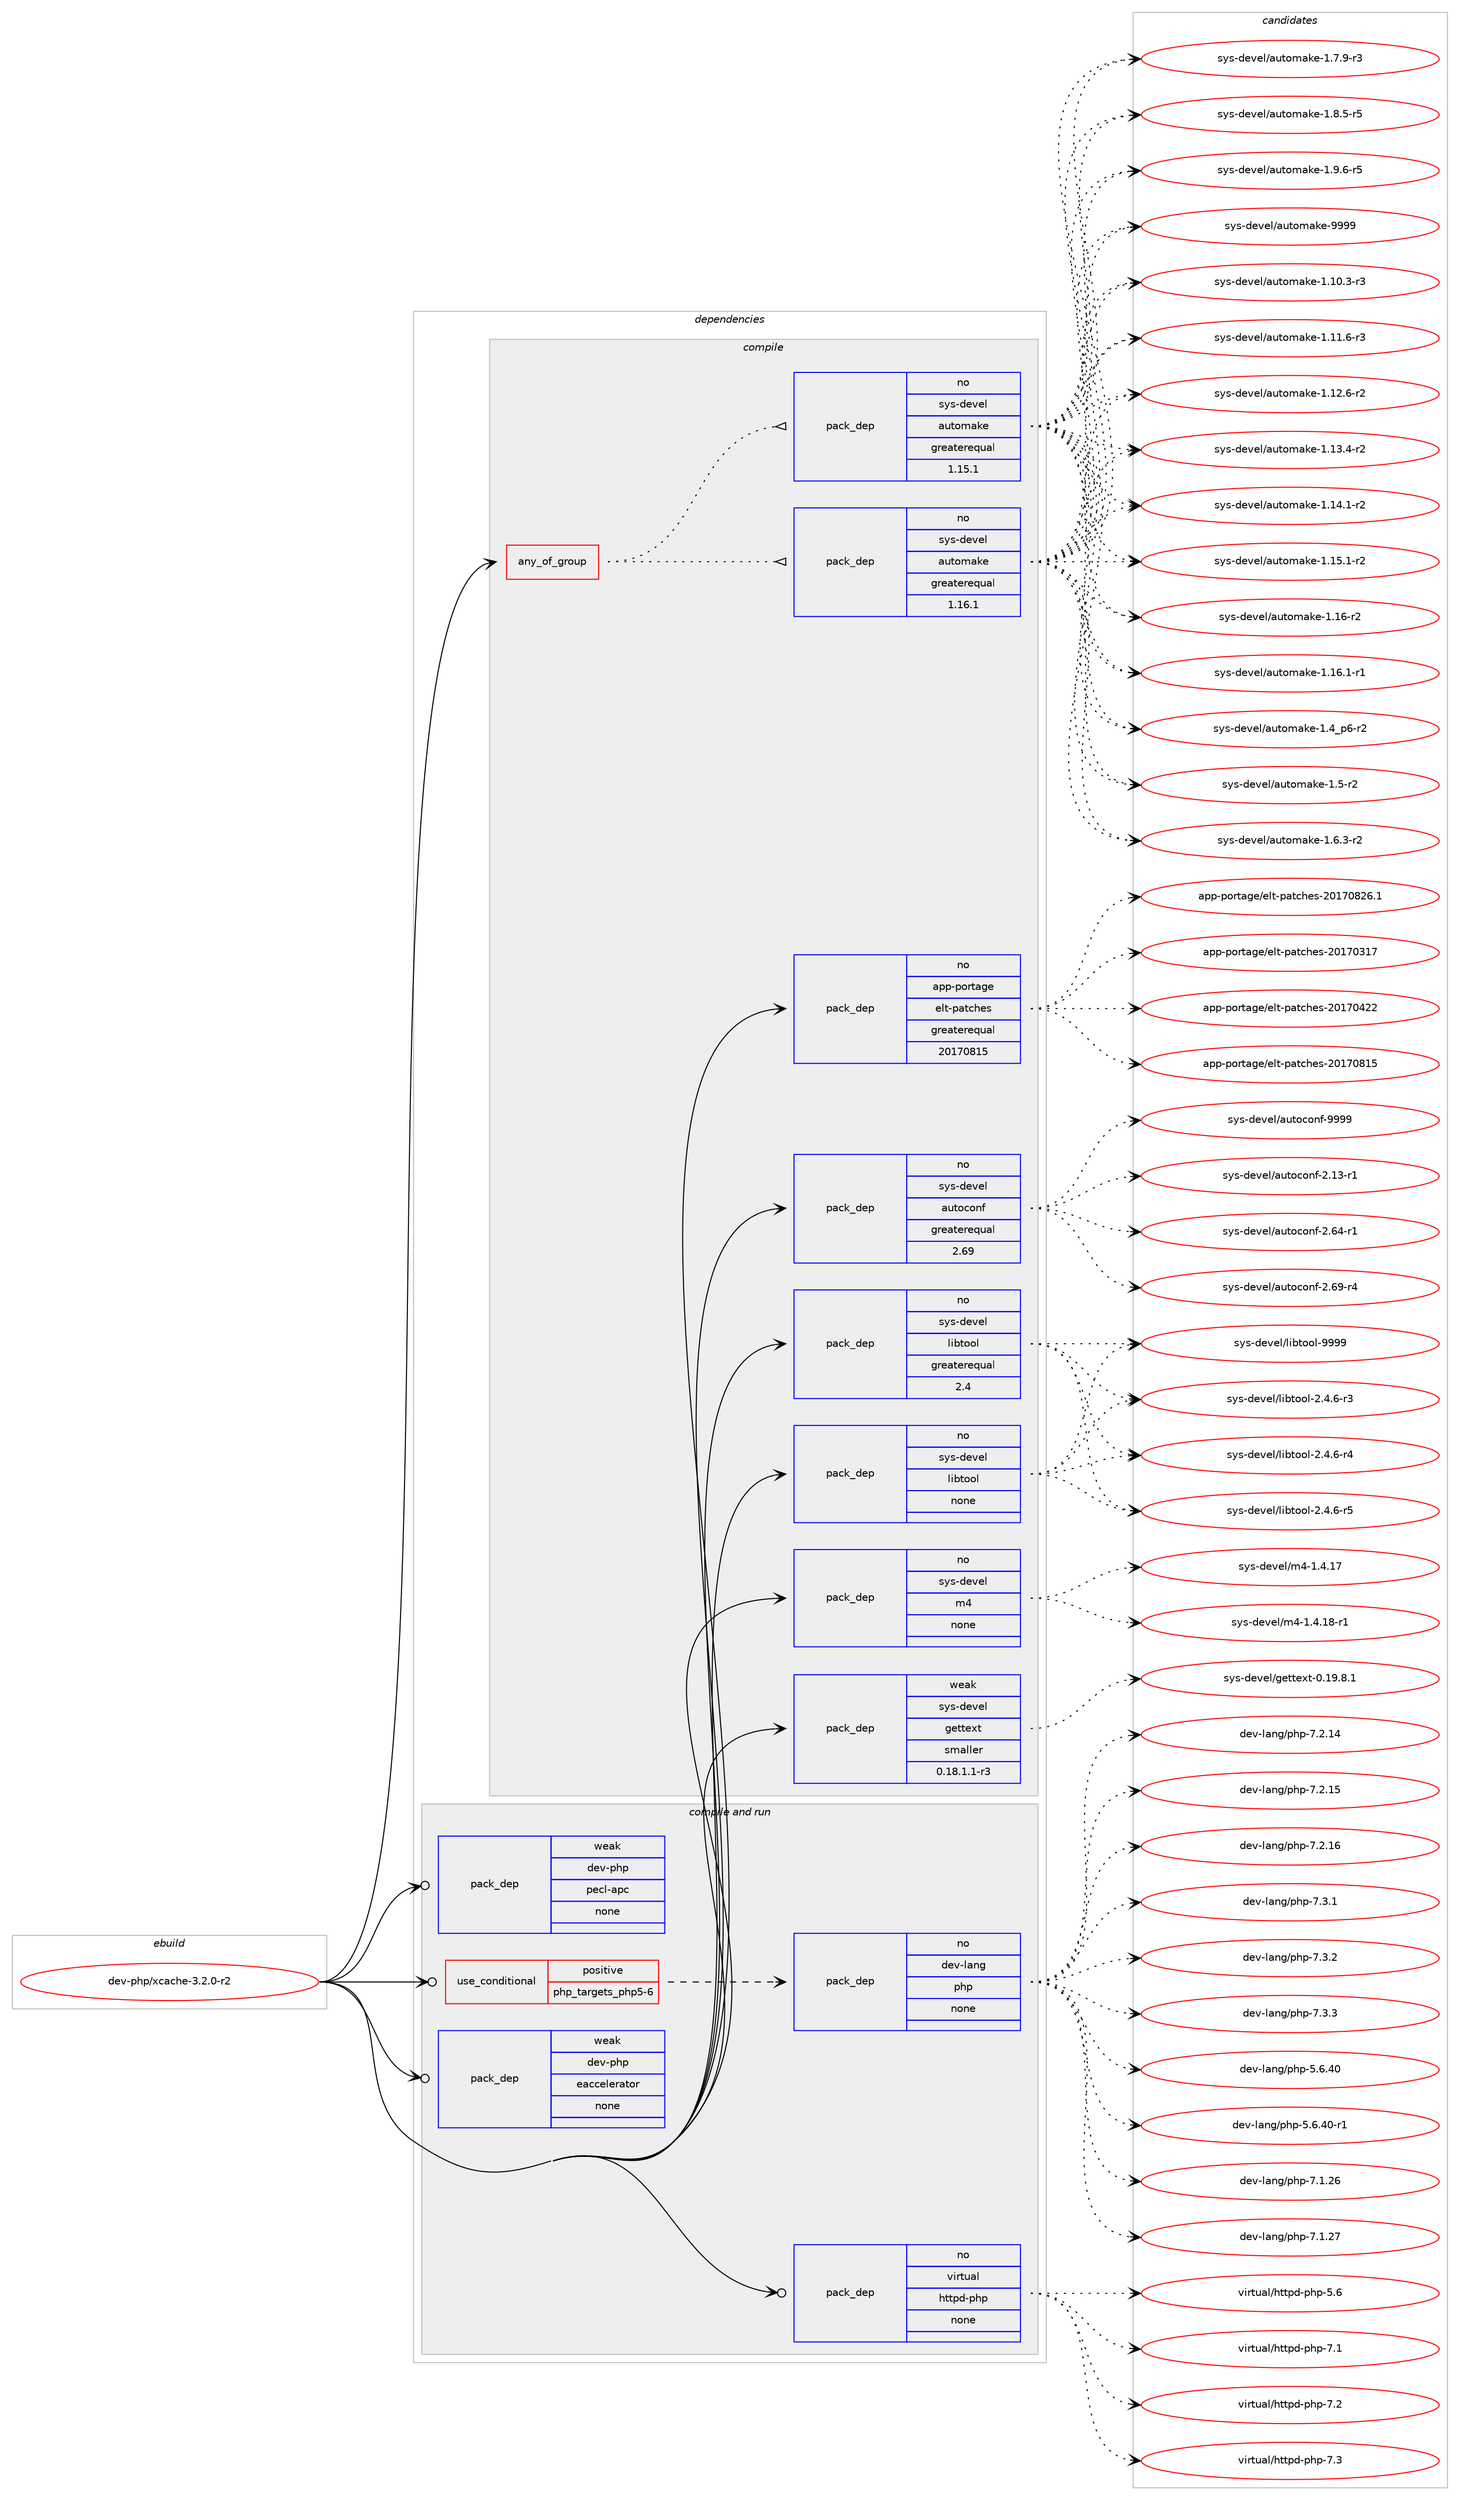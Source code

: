 digraph prolog {

# *************
# Graph options
# *************

newrank=true;
concentrate=true;
compound=true;
graph [rankdir=LR,fontname=Helvetica,fontsize=10,ranksep=1.5];#, ranksep=2.5, nodesep=0.2];
edge  [arrowhead=vee];
node  [fontname=Helvetica,fontsize=10];

# **********
# The ebuild
# **********

subgraph cluster_leftcol {
color=gray;
rank=same;
label=<<i>ebuild</i>>;
id [label="dev-php/xcache-3.2.0-r2", color=red, width=4, href="../dev-php/xcache-3.2.0-r2.svg"];
}

# ****************
# The dependencies
# ****************

subgraph cluster_midcol {
color=gray;
label=<<i>dependencies</i>>;
subgraph cluster_compile {
fillcolor="#eeeeee";
style=filled;
label=<<i>compile</i>>;
subgraph any22653 {
dependency1396314 [label=<<TABLE BORDER="0" CELLBORDER="1" CELLSPACING="0" CELLPADDING="4"><TR><TD CELLPADDING="10">any_of_group</TD></TR></TABLE>>, shape=none, color=red];subgraph pack1002943 {
dependency1396315 [label=<<TABLE BORDER="0" CELLBORDER="1" CELLSPACING="0" CELLPADDING="4" WIDTH="220"><TR><TD ROWSPAN="6" CELLPADDING="30">pack_dep</TD></TR><TR><TD WIDTH="110">no</TD></TR><TR><TD>sys-devel</TD></TR><TR><TD>automake</TD></TR><TR><TD>greaterequal</TD></TR><TR><TD>1.16.1</TD></TR></TABLE>>, shape=none, color=blue];
}
dependency1396314:e -> dependency1396315:w [weight=20,style="dotted",arrowhead="oinv"];
subgraph pack1002944 {
dependency1396316 [label=<<TABLE BORDER="0" CELLBORDER="1" CELLSPACING="0" CELLPADDING="4" WIDTH="220"><TR><TD ROWSPAN="6" CELLPADDING="30">pack_dep</TD></TR><TR><TD WIDTH="110">no</TD></TR><TR><TD>sys-devel</TD></TR><TR><TD>automake</TD></TR><TR><TD>greaterequal</TD></TR><TR><TD>1.15.1</TD></TR></TABLE>>, shape=none, color=blue];
}
dependency1396314:e -> dependency1396316:w [weight=20,style="dotted",arrowhead="oinv"];
}
id:e -> dependency1396314:w [weight=20,style="solid",arrowhead="vee"];
subgraph pack1002945 {
dependency1396317 [label=<<TABLE BORDER="0" CELLBORDER="1" CELLSPACING="0" CELLPADDING="4" WIDTH="220"><TR><TD ROWSPAN="6" CELLPADDING="30">pack_dep</TD></TR><TR><TD WIDTH="110">no</TD></TR><TR><TD>app-portage</TD></TR><TR><TD>elt-patches</TD></TR><TR><TD>greaterequal</TD></TR><TR><TD>20170815</TD></TR></TABLE>>, shape=none, color=blue];
}
id:e -> dependency1396317:w [weight=20,style="solid",arrowhead="vee"];
subgraph pack1002946 {
dependency1396318 [label=<<TABLE BORDER="0" CELLBORDER="1" CELLSPACING="0" CELLPADDING="4" WIDTH="220"><TR><TD ROWSPAN="6" CELLPADDING="30">pack_dep</TD></TR><TR><TD WIDTH="110">no</TD></TR><TR><TD>sys-devel</TD></TR><TR><TD>autoconf</TD></TR><TR><TD>greaterequal</TD></TR><TR><TD>2.69</TD></TR></TABLE>>, shape=none, color=blue];
}
id:e -> dependency1396318:w [weight=20,style="solid",arrowhead="vee"];
subgraph pack1002947 {
dependency1396319 [label=<<TABLE BORDER="0" CELLBORDER="1" CELLSPACING="0" CELLPADDING="4" WIDTH="220"><TR><TD ROWSPAN="6" CELLPADDING="30">pack_dep</TD></TR><TR><TD WIDTH="110">no</TD></TR><TR><TD>sys-devel</TD></TR><TR><TD>libtool</TD></TR><TR><TD>greaterequal</TD></TR><TR><TD>2.4</TD></TR></TABLE>>, shape=none, color=blue];
}
id:e -> dependency1396319:w [weight=20,style="solid",arrowhead="vee"];
subgraph pack1002948 {
dependency1396320 [label=<<TABLE BORDER="0" CELLBORDER="1" CELLSPACING="0" CELLPADDING="4" WIDTH="220"><TR><TD ROWSPAN="6" CELLPADDING="30">pack_dep</TD></TR><TR><TD WIDTH="110">no</TD></TR><TR><TD>sys-devel</TD></TR><TR><TD>libtool</TD></TR><TR><TD>none</TD></TR><TR><TD></TD></TR></TABLE>>, shape=none, color=blue];
}
id:e -> dependency1396320:w [weight=20,style="solid",arrowhead="vee"];
subgraph pack1002949 {
dependency1396321 [label=<<TABLE BORDER="0" CELLBORDER="1" CELLSPACING="0" CELLPADDING="4" WIDTH="220"><TR><TD ROWSPAN="6" CELLPADDING="30">pack_dep</TD></TR><TR><TD WIDTH="110">no</TD></TR><TR><TD>sys-devel</TD></TR><TR><TD>m4</TD></TR><TR><TD>none</TD></TR><TR><TD></TD></TR></TABLE>>, shape=none, color=blue];
}
id:e -> dependency1396321:w [weight=20,style="solid",arrowhead="vee"];
subgraph pack1002950 {
dependency1396322 [label=<<TABLE BORDER="0" CELLBORDER="1" CELLSPACING="0" CELLPADDING="4" WIDTH="220"><TR><TD ROWSPAN="6" CELLPADDING="30">pack_dep</TD></TR><TR><TD WIDTH="110">weak</TD></TR><TR><TD>sys-devel</TD></TR><TR><TD>gettext</TD></TR><TR><TD>smaller</TD></TR><TR><TD>0.18.1.1-r3</TD></TR></TABLE>>, shape=none, color=blue];
}
id:e -> dependency1396322:w [weight=20,style="solid",arrowhead="vee"];
}
subgraph cluster_compileandrun {
fillcolor="#eeeeee";
style=filled;
label=<<i>compile and run</i>>;
subgraph cond370153 {
dependency1396323 [label=<<TABLE BORDER="0" CELLBORDER="1" CELLSPACING="0" CELLPADDING="4"><TR><TD ROWSPAN="3" CELLPADDING="10">use_conditional</TD></TR><TR><TD>positive</TD></TR><TR><TD>php_targets_php5-6</TD></TR></TABLE>>, shape=none, color=red];
subgraph pack1002951 {
dependency1396324 [label=<<TABLE BORDER="0" CELLBORDER="1" CELLSPACING="0" CELLPADDING="4" WIDTH="220"><TR><TD ROWSPAN="6" CELLPADDING="30">pack_dep</TD></TR><TR><TD WIDTH="110">no</TD></TR><TR><TD>dev-lang</TD></TR><TR><TD>php</TD></TR><TR><TD>none</TD></TR><TR><TD></TD></TR></TABLE>>, shape=none, color=blue];
}
dependency1396323:e -> dependency1396324:w [weight=20,style="dashed",arrowhead="vee"];
}
id:e -> dependency1396323:w [weight=20,style="solid",arrowhead="odotvee"];
subgraph pack1002952 {
dependency1396325 [label=<<TABLE BORDER="0" CELLBORDER="1" CELLSPACING="0" CELLPADDING="4" WIDTH="220"><TR><TD ROWSPAN="6" CELLPADDING="30">pack_dep</TD></TR><TR><TD WIDTH="110">no</TD></TR><TR><TD>virtual</TD></TR><TR><TD>httpd-php</TD></TR><TR><TD>none</TD></TR><TR><TD></TD></TR></TABLE>>, shape=none, color=blue];
}
id:e -> dependency1396325:w [weight=20,style="solid",arrowhead="odotvee"];
subgraph pack1002953 {
dependency1396326 [label=<<TABLE BORDER="0" CELLBORDER="1" CELLSPACING="0" CELLPADDING="4" WIDTH="220"><TR><TD ROWSPAN="6" CELLPADDING="30">pack_dep</TD></TR><TR><TD WIDTH="110">weak</TD></TR><TR><TD>dev-php</TD></TR><TR><TD>eaccelerator</TD></TR><TR><TD>none</TD></TR><TR><TD></TD></TR></TABLE>>, shape=none, color=blue];
}
id:e -> dependency1396326:w [weight=20,style="solid",arrowhead="odotvee"];
subgraph pack1002954 {
dependency1396327 [label=<<TABLE BORDER="0" CELLBORDER="1" CELLSPACING="0" CELLPADDING="4" WIDTH="220"><TR><TD ROWSPAN="6" CELLPADDING="30">pack_dep</TD></TR><TR><TD WIDTH="110">weak</TD></TR><TR><TD>dev-php</TD></TR><TR><TD>pecl-apc</TD></TR><TR><TD>none</TD></TR><TR><TD></TD></TR></TABLE>>, shape=none, color=blue];
}
id:e -> dependency1396327:w [weight=20,style="solid",arrowhead="odotvee"];
}
subgraph cluster_run {
fillcolor="#eeeeee";
style=filled;
label=<<i>run</i>>;
}
}

# **************
# The candidates
# **************

subgraph cluster_choices {
rank=same;
color=gray;
label=<<i>candidates</i>>;

subgraph choice1002943 {
color=black;
nodesep=1;
choice11512111545100101118101108479711711611110997107101454946494846514511451 [label="sys-devel/automake-1.10.3-r3", color=red, width=4,href="../sys-devel/automake-1.10.3-r3.svg"];
choice11512111545100101118101108479711711611110997107101454946494946544511451 [label="sys-devel/automake-1.11.6-r3", color=red, width=4,href="../sys-devel/automake-1.11.6-r3.svg"];
choice11512111545100101118101108479711711611110997107101454946495046544511450 [label="sys-devel/automake-1.12.6-r2", color=red, width=4,href="../sys-devel/automake-1.12.6-r2.svg"];
choice11512111545100101118101108479711711611110997107101454946495146524511450 [label="sys-devel/automake-1.13.4-r2", color=red, width=4,href="../sys-devel/automake-1.13.4-r2.svg"];
choice11512111545100101118101108479711711611110997107101454946495246494511450 [label="sys-devel/automake-1.14.1-r2", color=red, width=4,href="../sys-devel/automake-1.14.1-r2.svg"];
choice11512111545100101118101108479711711611110997107101454946495346494511450 [label="sys-devel/automake-1.15.1-r2", color=red, width=4,href="../sys-devel/automake-1.15.1-r2.svg"];
choice1151211154510010111810110847971171161111099710710145494649544511450 [label="sys-devel/automake-1.16-r2", color=red, width=4,href="../sys-devel/automake-1.16-r2.svg"];
choice11512111545100101118101108479711711611110997107101454946495446494511449 [label="sys-devel/automake-1.16.1-r1", color=red, width=4,href="../sys-devel/automake-1.16.1-r1.svg"];
choice115121115451001011181011084797117116111109971071014549465295112544511450 [label="sys-devel/automake-1.4_p6-r2", color=red, width=4,href="../sys-devel/automake-1.4_p6-r2.svg"];
choice11512111545100101118101108479711711611110997107101454946534511450 [label="sys-devel/automake-1.5-r2", color=red, width=4,href="../sys-devel/automake-1.5-r2.svg"];
choice115121115451001011181011084797117116111109971071014549465446514511450 [label="sys-devel/automake-1.6.3-r2", color=red, width=4,href="../sys-devel/automake-1.6.3-r2.svg"];
choice115121115451001011181011084797117116111109971071014549465546574511451 [label="sys-devel/automake-1.7.9-r3", color=red, width=4,href="../sys-devel/automake-1.7.9-r3.svg"];
choice115121115451001011181011084797117116111109971071014549465646534511453 [label="sys-devel/automake-1.8.5-r5", color=red, width=4,href="../sys-devel/automake-1.8.5-r5.svg"];
choice115121115451001011181011084797117116111109971071014549465746544511453 [label="sys-devel/automake-1.9.6-r5", color=red, width=4,href="../sys-devel/automake-1.9.6-r5.svg"];
choice115121115451001011181011084797117116111109971071014557575757 [label="sys-devel/automake-9999", color=red, width=4,href="../sys-devel/automake-9999.svg"];
dependency1396315:e -> choice11512111545100101118101108479711711611110997107101454946494846514511451:w [style=dotted,weight="100"];
dependency1396315:e -> choice11512111545100101118101108479711711611110997107101454946494946544511451:w [style=dotted,weight="100"];
dependency1396315:e -> choice11512111545100101118101108479711711611110997107101454946495046544511450:w [style=dotted,weight="100"];
dependency1396315:e -> choice11512111545100101118101108479711711611110997107101454946495146524511450:w [style=dotted,weight="100"];
dependency1396315:e -> choice11512111545100101118101108479711711611110997107101454946495246494511450:w [style=dotted,weight="100"];
dependency1396315:e -> choice11512111545100101118101108479711711611110997107101454946495346494511450:w [style=dotted,weight="100"];
dependency1396315:e -> choice1151211154510010111810110847971171161111099710710145494649544511450:w [style=dotted,weight="100"];
dependency1396315:e -> choice11512111545100101118101108479711711611110997107101454946495446494511449:w [style=dotted,weight="100"];
dependency1396315:e -> choice115121115451001011181011084797117116111109971071014549465295112544511450:w [style=dotted,weight="100"];
dependency1396315:e -> choice11512111545100101118101108479711711611110997107101454946534511450:w [style=dotted,weight="100"];
dependency1396315:e -> choice115121115451001011181011084797117116111109971071014549465446514511450:w [style=dotted,weight="100"];
dependency1396315:e -> choice115121115451001011181011084797117116111109971071014549465546574511451:w [style=dotted,weight="100"];
dependency1396315:e -> choice115121115451001011181011084797117116111109971071014549465646534511453:w [style=dotted,weight="100"];
dependency1396315:e -> choice115121115451001011181011084797117116111109971071014549465746544511453:w [style=dotted,weight="100"];
dependency1396315:e -> choice115121115451001011181011084797117116111109971071014557575757:w [style=dotted,weight="100"];
}
subgraph choice1002944 {
color=black;
nodesep=1;
choice11512111545100101118101108479711711611110997107101454946494846514511451 [label="sys-devel/automake-1.10.3-r3", color=red, width=4,href="../sys-devel/automake-1.10.3-r3.svg"];
choice11512111545100101118101108479711711611110997107101454946494946544511451 [label="sys-devel/automake-1.11.6-r3", color=red, width=4,href="../sys-devel/automake-1.11.6-r3.svg"];
choice11512111545100101118101108479711711611110997107101454946495046544511450 [label="sys-devel/automake-1.12.6-r2", color=red, width=4,href="../sys-devel/automake-1.12.6-r2.svg"];
choice11512111545100101118101108479711711611110997107101454946495146524511450 [label="sys-devel/automake-1.13.4-r2", color=red, width=4,href="../sys-devel/automake-1.13.4-r2.svg"];
choice11512111545100101118101108479711711611110997107101454946495246494511450 [label="sys-devel/automake-1.14.1-r2", color=red, width=4,href="../sys-devel/automake-1.14.1-r2.svg"];
choice11512111545100101118101108479711711611110997107101454946495346494511450 [label="sys-devel/automake-1.15.1-r2", color=red, width=4,href="../sys-devel/automake-1.15.1-r2.svg"];
choice1151211154510010111810110847971171161111099710710145494649544511450 [label="sys-devel/automake-1.16-r2", color=red, width=4,href="../sys-devel/automake-1.16-r2.svg"];
choice11512111545100101118101108479711711611110997107101454946495446494511449 [label="sys-devel/automake-1.16.1-r1", color=red, width=4,href="../sys-devel/automake-1.16.1-r1.svg"];
choice115121115451001011181011084797117116111109971071014549465295112544511450 [label="sys-devel/automake-1.4_p6-r2", color=red, width=4,href="../sys-devel/automake-1.4_p6-r2.svg"];
choice11512111545100101118101108479711711611110997107101454946534511450 [label="sys-devel/automake-1.5-r2", color=red, width=4,href="../sys-devel/automake-1.5-r2.svg"];
choice115121115451001011181011084797117116111109971071014549465446514511450 [label="sys-devel/automake-1.6.3-r2", color=red, width=4,href="../sys-devel/automake-1.6.3-r2.svg"];
choice115121115451001011181011084797117116111109971071014549465546574511451 [label="sys-devel/automake-1.7.9-r3", color=red, width=4,href="../sys-devel/automake-1.7.9-r3.svg"];
choice115121115451001011181011084797117116111109971071014549465646534511453 [label="sys-devel/automake-1.8.5-r5", color=red, width=4,href="../sys-devel/automake-1.8.5-r5.svg"];
choice115121115451001011181011084797117116111109971071014549465746544511453 [label="sys-devel/automake-1.9.6-r5", color=red, width=4,href="../sys-devel/automake-1.9.6-r5.svg"];
choice115121115451001011181011084797117116111109971071014557575757 [label="sys-devel/automake-9999", color=red, width=4,href="../sys-devel/automake-9999.svg"];
dependency1396316:e -> choice11512111545100101118101108479711711611110997107101454946494846514511451:w [style=dotted,weight="100"];
dependency1396316:e -> choice11512111545100101118101108479711711611110997107101454946494946544511451:w [style=dotted,weight="100"];
dependency1396316:e -> choice11512111545100101118101108479711711611110997107101454946495046544511450:w [style=dotted,weight="100"];
dependency1396316:e -> choice11512111545100101118101108479711711611110997107101454946495146524511450:w [style=dotted,weight="100"];
dependency1396316:e -> choice11512111545100101118101108479711711611110997107101454946495246494511450:w [style=dotted,weight="100"];
dependency1396316:e -> choice11512111545100101118101108479711711611110997107101454946495346494511450:w [style=dotted,weight="100"];
dependency1396316:e -> choice1151211154510010111810110847971171161111099710710145494649544511450:w [style=dotted,weight="100"];
dependency1396316:e -> choice11512111545100101118101108479711711611110997107101454946495446494511449:w [style=dotted,weight="100"];
dependency1396316:e -> choice115121115451001011181011084797117116111109971071014549465295112544511450:w [style=dotted,weight="100"];
dependency1396316:e -> choice11512111545100101118101108479711711611110997107101454946534511450:w [style=dotted,weight="100"];
dependency1396316:e -> choice115121115451001011181011084797117116111109971071014549465446514511450:w [style=dotted,weight="100"];
dependency1396316:e -> choice115121115451001011181011084797117116111109971071014549465546574511451:w [style=dotted,weight="100"];
dependency1396316:e -> choice115121115451001011181011084797117116111109971071014549465646534511453:w [style=dotted,weight="100"];
dependency1396316:e -> choice115121115451001011181011084797117116111109971071014549465746544511453:w [style=dotted,weight="100"];
dependency1396316:e -> choice115121115451001011181011084797117116111109971071014557575757:w [style=dotted,weight="100"];
}
subgraph choice1002945 {
color=black;
nodesep=1;
choice97112112451121111141169710310147101108116451129711699104101115455048495548514955 [label="app-portage/elt-patches-20170317", color=red, width=4,href="../app-portage/elt-patches-20170317.svg"];
choice97112112451121111141169710310147101108116451129711699104101115455048495548525050 [label="app-portage/elt-patches-20170422", color=red, width=4,href="../app-portage/elt-patches-20170422.svg"];
choice97112112451121111141169710310147101108116451129711699104101115455048495548564953 [label="app-portage/elt-patches-20170815", color=red, width=4,href="../app-portage/elt-patches-20170815.svg"];
choice971121124511211111411697103101471011081164511297116991041011154550484955485650544649 [label="app-portage/elt-patches-20170826.1", color=red, width=4,href="../app-portage/elt-patches-20170826.1.svg"];
dependency1396317:e -> choice97112112451121111141169710310147101108116451129711699104101115455048495548514955:w [style=dotted,weight="100"];
dependency1396317:e -> choice97112112451121111141169710310147101108116451129711699104101115455048495548525050:w [style=dotted,weight="100"];
dependency1396317:e -> choice97112112451121111141169710310147101108116451129711699104101115455048495548564953:w [style=dotted,weight="100"];
dependency1396317:e -> choice971121124511211111411697103101471011081164511297116991041011154550484955485650544649:w [style=dotted,weight="100"];
}
subgraph choice1002946 {
color=black;
nodesep=1;
choice1151211154510010111810110847971171161119911111010245504649514511449 [label="sys-devel/autoconf-2.13-r1", color=red, width=4,href="../sys-devel/autoconf-2.13-r1.svg"];
choice1151211154510010111810110847971171161119911111010245504654524511449 [label="sys-devel/autoconf-2.64-r1", color=red, width=4,href="../sys-devel/autoconf-2.64-r1.svg"];
choice1151211154510010111810110847971171161119911111010245504654574511452 [label="sys-devel/autoconf-2.69-r4", color=red, width=4,href="../sys-devel/autoconf-2.69-r4.svg"];
choice115121115451001011181011084797117116111991111101024557575757 [label="sys-devel/autoconf-9999", color=red, width=4,href="../sys-devel/autoconf-9999.svg"];
dependency1396318:e -> choice1151211154510010111810110847971171161119911111010245504649514511449:w [style=dotted,weight="100"];
dependency1396318:e -> choice1151211154510010111810110847971171161119911111010245504654524511449:w [style=dotted,weight="100"];
dependency1396318:e -> choice1151211154510010111810110847971171161119911111010245504654574511452:w [style=dotted,weight="100"];
dependency1396318:e -> choice115121115451001011181011084797117116111991111101024557575757:w [style=dotted,weight="100"];
}
subgraph choice1002947 {
color=black;
nodesep=1;
choice1151211154510010111810110847108105981161111111084550465246544511451 [label="sys-devel/libtool-2.4.6-r3", color=red, width=4,href="../sys-devel/libtool-2.4.6-r3.svg"];
choice1151211154510010111810110847108105981161111111084550465246544511452 [label="sys-devel/libtool-2.4.6-r4", color=red, width=4,href="../sys-devel/libtool-2.4.6-r4.svg"];
choice1151211154510010111810110847108105981161111111084550465246544511453 [label="sys-devel/libtool-2.4.6-r5", color=red, width=4,href="../sys-devel/libtool-2.4.6-r5.svg"];
choice1151211154510010111810110847108105981161111111084557575757 [label="sys-devel/libtool-9999", color=red, width=4,href="../sys-devel/libtool-9999.svg"];
dependency1396319:e -> choice1151211154510010111810110847108105981161111111084550465246544511451:w [style=dotted,weight="100"];
dependency1396319:e -> choice1151211154510010111810110847108105981161111111084550465246544511452:w [style=dotted,weight="100"];
dependency1396319:e -> choice1151211154510010111810110847108105981161111111084550465246544511453:w [style=dotted,weight="100"];
dependency1396319:e -> choice1151211154510010111810110847108105981161111111084557575757:w [style=dotted,weight="100"];
}
subgraph choice1002948 {
color=black;
nodesep=1;
choice1151211154510010111810110847108105981161111111084550465246544511451 [label="sys-devel/libtool-2.4.6-r3", color=red, width=4,href="../sys-devel/libtool-2.4.6-r3.svg"];
choice1151211154510010111810110847108105981161111111084550465246544511452 [label="sys-devel/libtool-2.4.6-r4", color=red, width=4,href="../sys-devel/libtool-2.4.6-r4.svg"];
choice1151211154510010111810110847108105981161111111084550465246544511453 [label="sys-devel/libtool-2.4.6-r5", color=red, width=4,href="../sys-devel/libtool-2.4.6-r5.svg"];
choice1151211154510010111810110847108105981161111111084557575757 [label="sys-devel/libtool-9999", color=red, width=4,href="../sys-devel/libtool-9999.svg"];
dependency1396320:e -> choice1151211154510010111810110847108105981161111111084550465246544511451:w [style=dotted,weight="100"];
dependency1396320:e -> choice1151211154510010111810110847108105981161111111084550465246544511452:w [style=dotted,weight="100"];
dependency1396320:e -> choice1151211154510010111810110847108105981161111111084550465246544511453:w [style=dotted,weight="100"];
dependency1396320:e -> choice1151211154510010111810110847108105981161111111084557575757:w [style=dotted,weight="100"];
}
subgraph choice1002949 {
color=black;
nodesep=1;
choice11512111545100101118101108471095245494652464955 [label="sys-devel/m4-1.4.17", color=red, width=4,href="../sys-devel/m4-1.4.17.svg"];
choice115121115451001011181011084710952454946524649564511449 [label="sys-devel/m4-1.4.18-r1", color=red, width=4,href="../sys-devel/m4-1.4.18-r1.svg"];
dependency1396321:e -> choice11512111545100101118101108471095245494652464955:w [style=dotted,weight="100"];
dependency1396321:e -> choice115121115451001011181011084710952454946524649564511449:w [style=dotted,weight="100"];
}
subgraph choice1002950 {
color=black;
nodesep=1;
choice1151211154510010111810110847103101116116101120116454846495746564649 [label="sys-devel/gettext-0.19.8.1", color=red, width=4,href="../sys-devel/gettext-0.19.8.1.svg"];
dependency1396322:e -> choice1151211154510010111810110847103101116116101120116454846495746564649:w [style=dotted,weight="100"];
}
subgraph choice1002951 {
color=black;
nodesep=1;
choice10010111845108971101034711210411245534654465248 [label="dev-lang/php-5.6.40", color=red, width=4,href="../dev-lang/php-5.6.40.svg"];
choice100101118451089711010347112104112455346544652484511449 [label="dev-lang/php-5.6.40-r1", color=red, width=4,href="../dev-lang/php-5.6.40-r1.svg"];
choice10010111845108971101034711210411245554649465054 [label="dev-lang/php-7.1.26", color=red, width=4,href="../dev-lang/php-7.1.26.svg"];
choice10010111845108971101034711210411245554649465055 [label="dev-lang/php-7.1.27", color=red, width=4,href="../dev-lang/php-7.1.27.svg"];
choice10010111845108971101034711210411245554650464952 [label="dev-lang/php-7.2.14", color=red, width=4,href="../dev-lang/php-7.2.14.svg"];
choice10010111845108971101034711210411245554650464953 [label="dev-lang/php-7.2.15", color=red, width=4,href="../dev-lang/php-7.2.15.svg"];
choice10010111845108971101034711210411245554650464954 [label="dev-lang/php-7.2.16", color=red, width=4,href="../dev-lang/php-7.2.16.svg"];
choice100101118451089711010347112104112455546514649 [label="dev-lang/php-7.3.1", color=red, width=4,href="../dev-lang/php-7.3.1.svg"];
choice100101118451089711010347112104112455546514650 [label="dev-lang/php-7.3.2", color=red, width=4,href="../dev-lang/php-7.3.2.svg"];
choice100101118451089711010347112104112455546514651 [label="dev-lang/php-7.3.3", color=red, width=4,href="../dev-lang/php-7.3.3.svg"];
dependency1396324:e -> choice10010111845108971101034711210411245534654465248:w [style=dotted,weight="100"];
dependency1396324:e -> choice100101118451089711010347112104112455346544652484511449:w [style=dotted,weight="100"];
dependency1396324:e -> choice10010111845108971101034711210411245554649465054:w [style=dotted,weight="100"];
dependency1396324:e -> choice10010111845108971101034711210411245554649465055:w [style=dotted,weight="100"];
dependency1396324:e -> choice10010111845108971101034711210411245554650464952:w [style=dotted,weight="100"];
dependency1396324:e -> choice10010111845108971101034711210411245554650464953:w [style=dotted,weight="100"];
dependency1396324:e -> choice10010111845108971101034711210411245554650464954:w [style=dotted,weight="100"];
dependency1396324:e -> choice100101118451089711010347112104112455546514649:w [style=dotted,weight="100"];
dependency1396324:e -> choice100101118451089711010347112104112455546514650:w [style=dotted,weight="100"];
dependency1396324:e -> choice100101118451089711010347112104112455546514651:w [style=dotted,weight="100"];
}
subgraph choice1002952 {
color=black;
nodesep=1;
choice11810511411611797108471041161161121004511210411245534654 [label="virtual/httpd-php-5.6", color=red, width=4,href="../virtual/httpd-php-5.6.svg"];
choice11810511411611797108471041161161121004511210411245554649 [label="virtual/httpd-php-7.1", color=red, width=4,href="../virtual/httpd-php-7.1.svg"];
choice11810511411611797108471041161161121004511210411245554650 [label="virtual/httpd-php-7.2", color=red, width=4,href="../virtual/httpd-php-7.2.svg"];
choice11810511411611797108471041161161121004511210411245554651 [label="virtual/httpd-php-7.3", color=red, width=4,href="../virtual/httpd-php-7.3.svg"];
dependency1396325:e -> choice11810511411611797108471041161161121004511210411245534654:w [style=dotted,weight="100"];
dependency1396325:e -> choice11810511411611797108471041161161121004511210411245554649:w [style=dotted,weight="100"];
dependency1396325:e -> choice11810511411611797108471041161161121004511210411245554650:w [style=dotted,weight="100"];
dependency1396325:e -> choice11810511411611797108471041161161121004511210411245554651:w [style=dotted,weight="100"];
}
subgraph choice1002953 {
color=black;
nodesep=1;
}
subgraph choice1002954 {
color=black;
nodesep=1;
}
}

}
